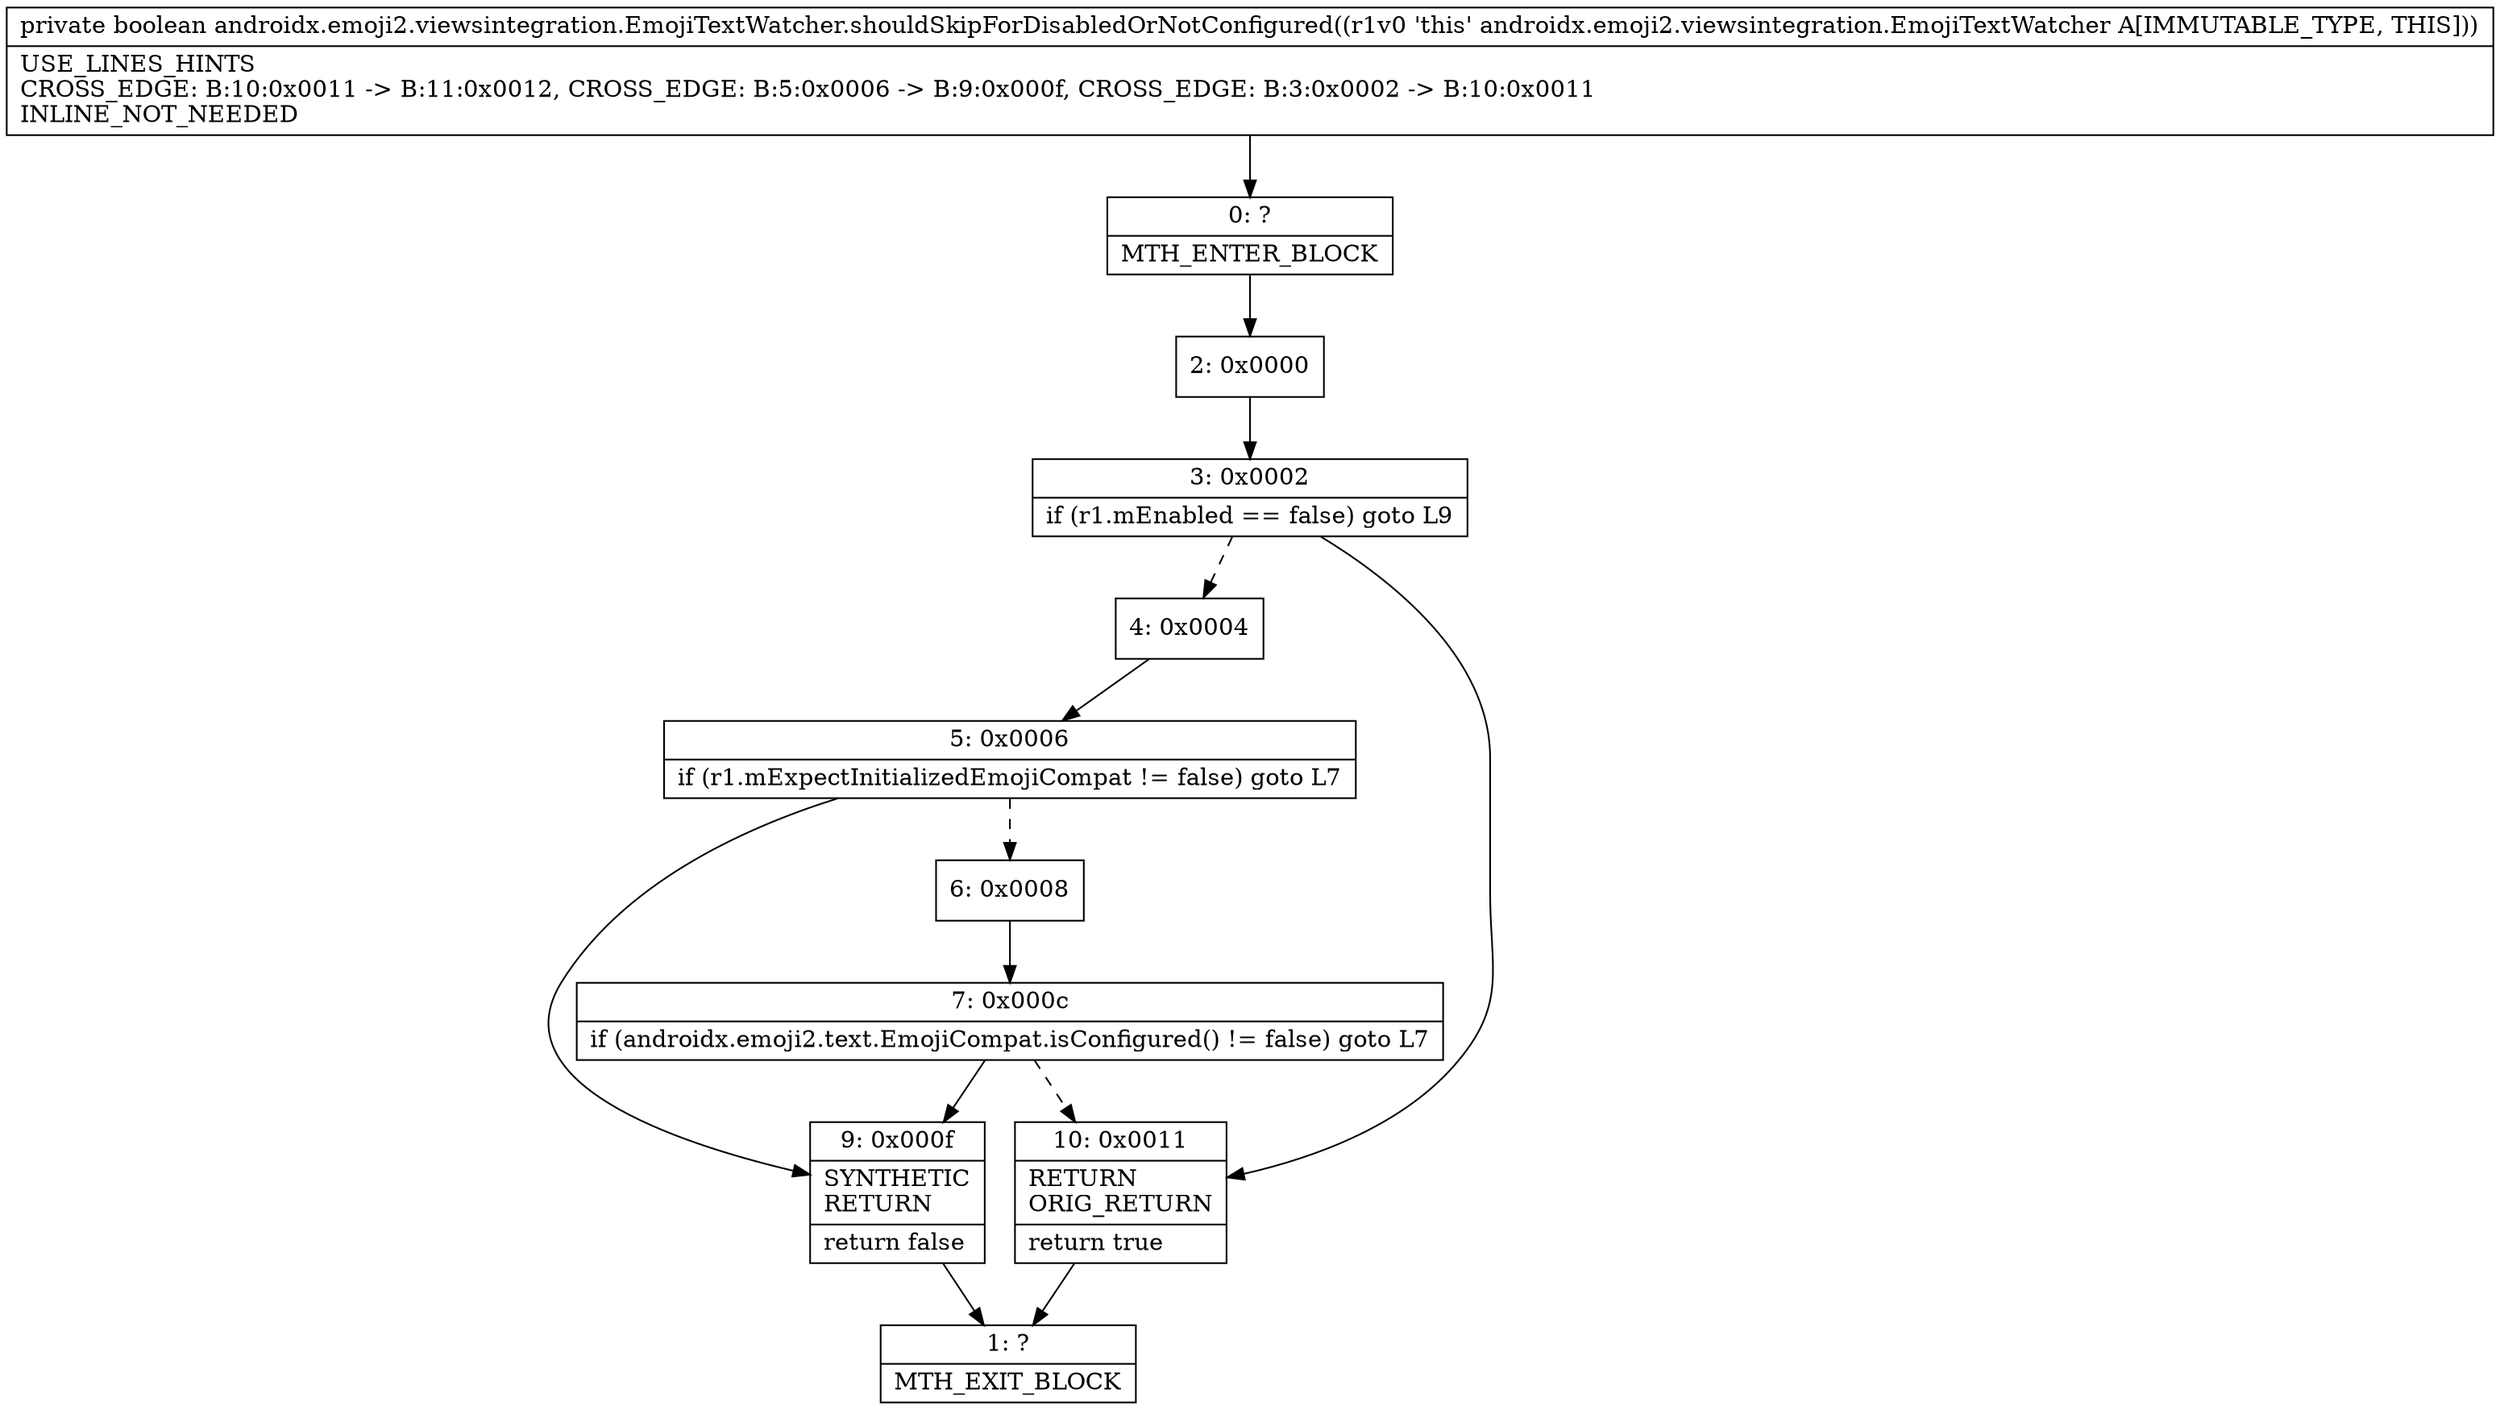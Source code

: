 digraph "CFG forandroidx.emoji2.viewsintegration.EmojiTextWatcher.shouldSkipForDisabledOrNotConfigured()Z" {
Node_0 [shape=record,label="{0\:\ ?|MTH_ENTER_BLOCK\l}"];
Node_2 [shape=record,label="{2\:\ 0x0000}"];
Node_3 [shape=record,label="{3\:\ 0x0002|if (r1.mEnabled == false) goto L9\l}"];
Node_4 [shape=record,label="{4\:\ 0x0004}"];
Node_5 [shape=record,label="{5\:\ 0x0006|if (r1.mExpectInitializedEmojiCompat != false) goto L7\l}"];
Node_6 [shape=record,label="{6\:\ 0x0008}"];
Node_7 [shape=record,label="{7\:\ 0x000c|if (androidx.emoji2.text.EmojiCompat.isConfigured() != false) goto L7\l}"];
Node_9 [shape=record,label="{9\:\ 0x000f|SYNTHETIC\lRETURN\l|return false\l}"];
Node_1 [shape=record,label="{1\:\ ?|MTH_EXIT_BLOCK\l}"];
Node_10 [shape=record,label="{10\:\ 0x0011|RETURN\lORIG_RETURN\l|return true\l}"];
MethodNode[shape=record,label="{private boolean androidx.emoji2.viewsintegration.EmojiTextWatcher.shouldSkipForDisabledOrNotConfigured((r1v0 'this' androidx.emoji2.viewsintegration.EmojiTextWatcher A[IMMUTABLE_TYPE, THIS]))  | USE_LINES_HINTS\lCROSS_EDGE: B:10:0x0011 \-\> B:11:0x0012, CROSS_EDGE: B:5:0x0006 \-\> B:9:0x000f, CROSS_EDGE: B:3:0x0002 \-\> B:10:0x0011\lINLINE_NOT_NEEDED\l}"];
MethodNode -> Node_0;Node_0 -> Node_2;
Node_2 -> Node_3;
Node_3 -> Node_4[style=dashed];
Node_3 -> Node_10;
Node_4 -> Node_5;
Node_5 -> Node_6[style=dashed];
Node_5 -> Node_9;
Node_6 -> Node_7;
Node_7 -> Node_9;
Node_7 -> Node_10[style=dashed];
Node_9 -> Node_1;
Node_10 -> Node_1;
}

